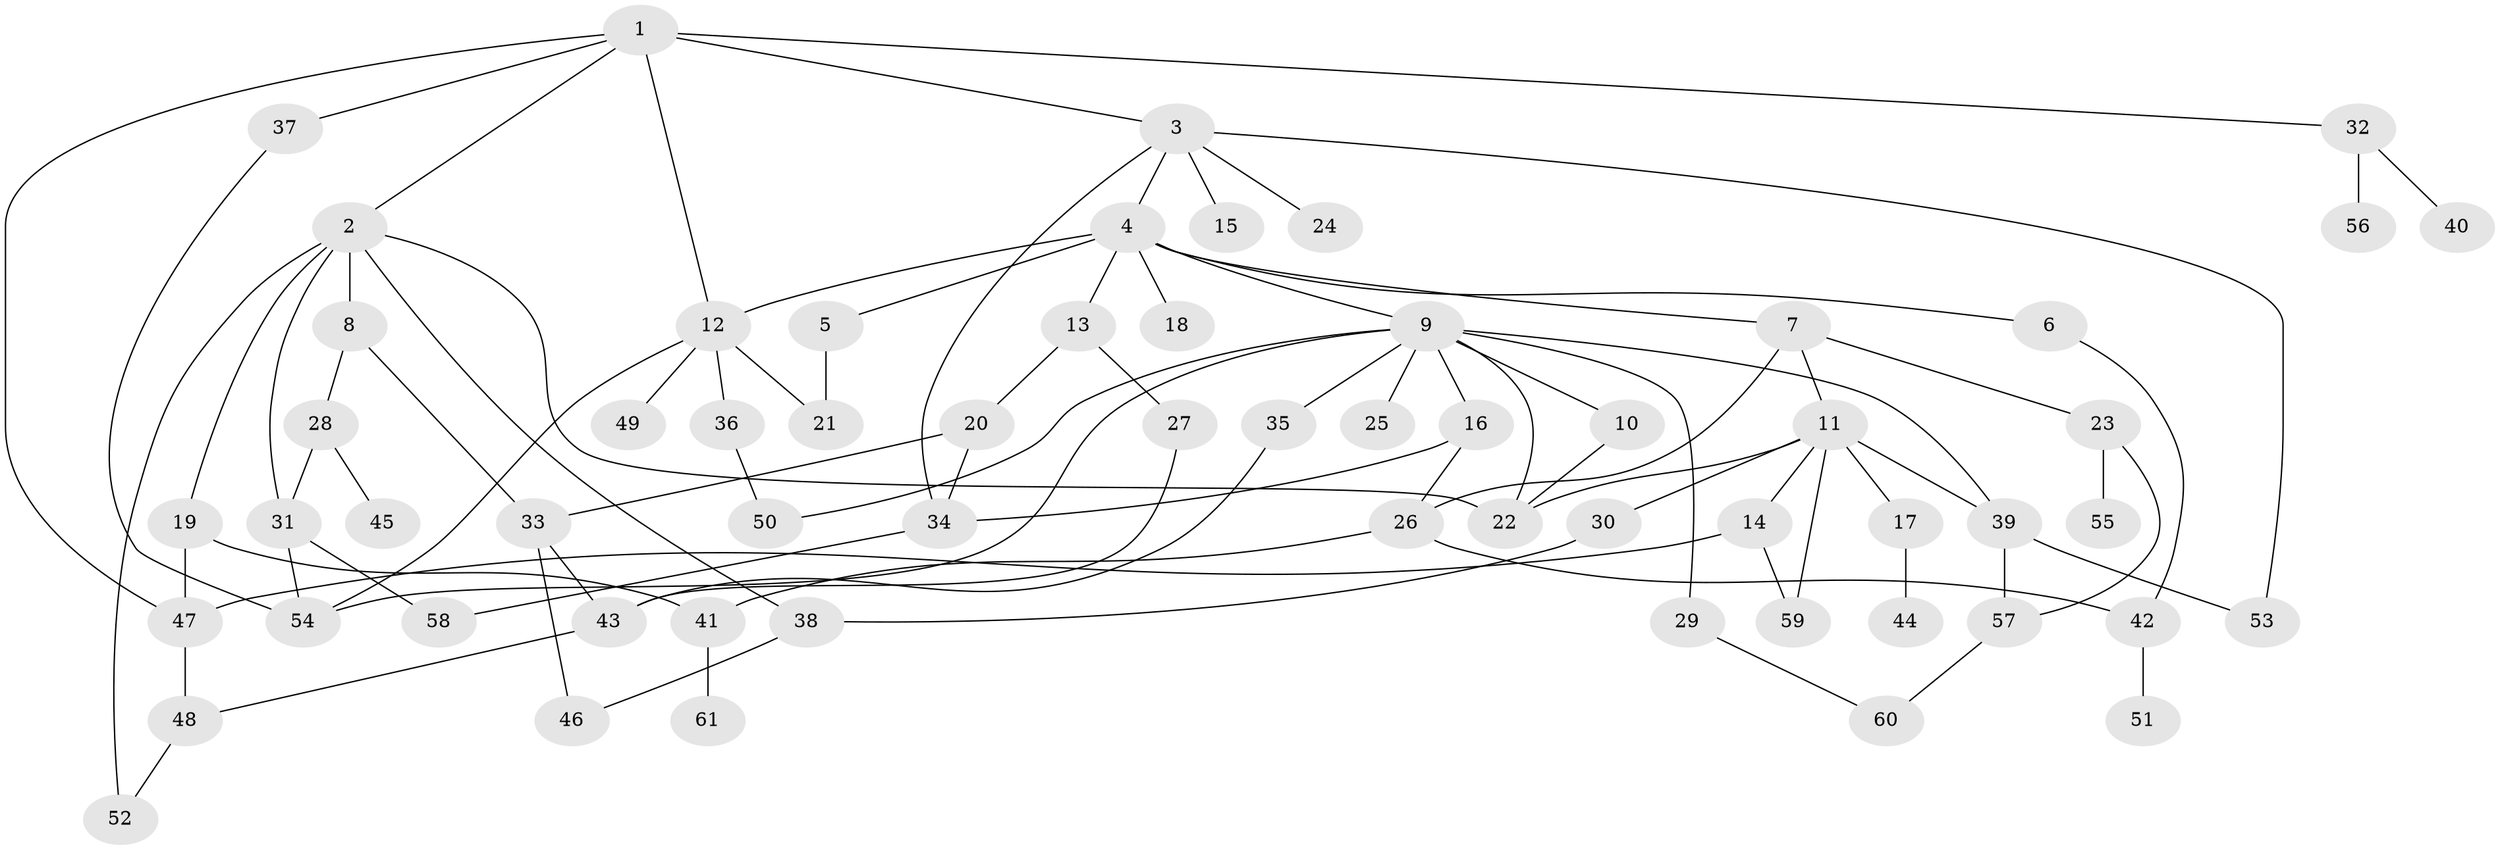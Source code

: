 // Generated by graph-tools (version 1.1) at 2025/34/03/09/25 02:34:15]
// undirected, 61 vertices, 90 edges
graph export_dot {
graph [start="1"]
  node [color=gray90,style=filled];
  1;
  2;
  3;
  4;
  5;
  6;
  7;
  8;
  9;
  10;
  11;
  12;
  13;
  14;
  15;
  16;
  17;
  18;
  19;
  20;
  21;
  22;
  23;
  24;
  25;
  26;
  27;
  28;
  29;
  30;
  31;
  32;
  33;
  34;
  35;
  36;
  37;
  38;
  39;
  40;
  41;
  42;
  43;
  44;
  45;
  46;
  47;
  48;
  49;
  50;
  51;
  52;
  53;
  54;
  55;
  56;
  57;
  58;
  59;
  60;
  61;
  1 -- 2;
  1 -- 3;
  1 -- 32;
  1 -- 37;
  1 -- 47;
  1 -- 12;
  2 -- 8;
  2 -- 19;
  2 -- 31;
  2 -- 52;
  2 -- 38;
  2 -- 22;
  3 -- 4;
  3 -- 15;
  3 -- 24;
  3 -- 53;
  3 -- 34;
  4 -- 5;
  4 -- 6;
  4 -- 7;
  4 -- 9;
  4 -- 12;
  4 -- 13;
  4 -- 18;
  5 -- 21;
  6 -- 42;
  7 -- 11;
  7 -- 23;
  7 -- 26;
  8 -- 28;
  8 -- 33;
  9 -- 10;
  9 -- 16;
  9 -- 25;
  9 -- 29;
  9 -- 35;
  9 -- 39;
  9 -- 22;
  9 -- 50;
  9 -- 54;
  10 -- 22;
  11 -- 14;
  11 -- 17;
  11 -- 30;
  11 -- 59;
  11 -- 22;
  11 -- 39;
  12 -- 21;
  12 -- 36;
  12 -- 49;
  12 -- 54;
  13 -- 20;
  13 -- 27;
  14 -- 47;
  14 -- 59;
  16 -- 26;
  16 -- 34;
  17 -- 44;
  19 -- 41;
  19 -- 47;
  20 -- 33;
  20 -- 34;
  23 -- 55;
  23 -- 57;
  26 -- 41;
  26 -- 42;
  27 -- 43;
  28 -- 45;
  28 -- 31;
  29 -- 60;
  30 -- 38;
  31 -- 58;
  31 -- 54;
  32 -- 40;
  32 -- 56;
  33 -- 46;
  33 -- 43;
  34 -- 58;
  35 -- 43;
  36 -- 50;
  37 -- 54;
  38 -- 46;
  39 -- 57;
  39 -- 53;
  41 -- 61;
  42 -- 51;
  43 -- 48;
  47 -- 48;
  48 -- 52;
  57 -- 60;
}
